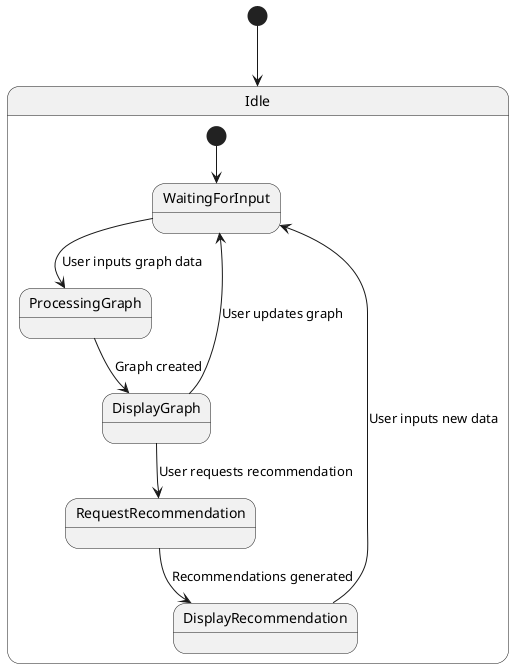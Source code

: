 @startuml
[*] --> Idle

state Idle {
  [*] --> WaitingForInput
  WaitingForInput --> ProcessingGraph : User inputs graph data
  ProcessingGraph --> DisplayGraph : Graph created
  DisplayGraph --> WaitingForInput : User updates graph
  DisplayGraph --> RequestRecommendation : User requests recommendation
  RequestRecommendation --> DisplayRecommendation : Recommendations generated
  DisplayRecommendation --> WaitingForInput : User inputs new data
}

@enduml
